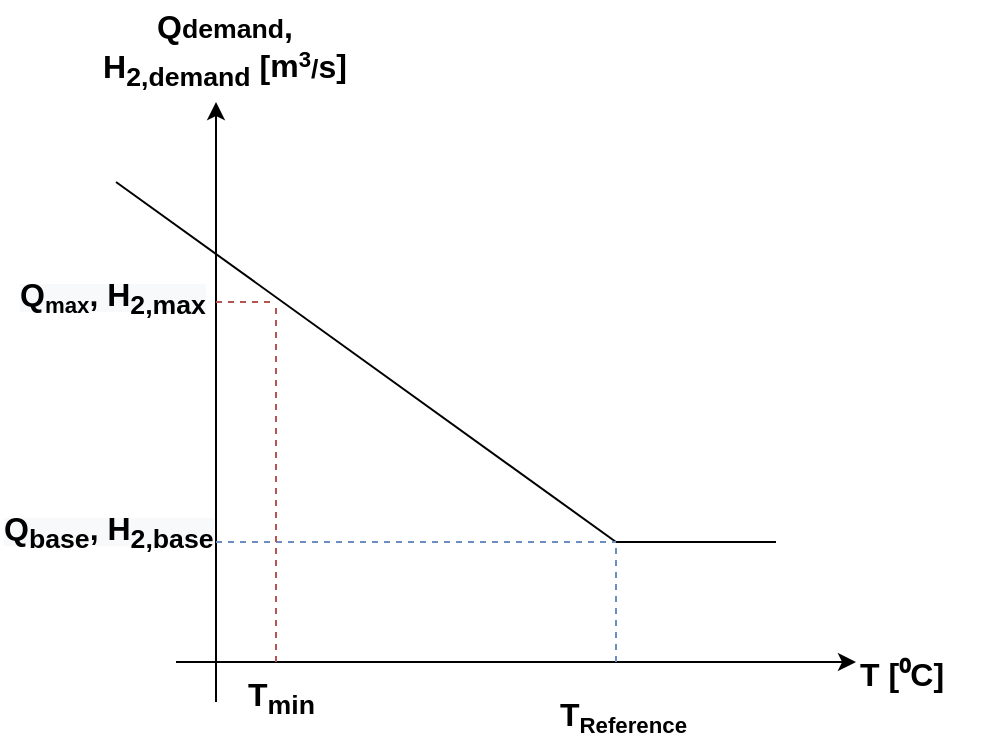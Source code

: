 <mxfile version="13.6.4" type="device"><diagram id="uENT8EwtCRzshXJMfCNn" name="Page-1"><mxGraphModel dx="1309" dy="676" grid="0" gridSize="10" guides="1" tooltips="1" connect="1" arrows="1" fold="1" page="1" pageScale="1" pageWidth="827" pageHeight="583" math="0" shadow="0"><root><mxCell id="0"/><mxCell id="1" parent="0"/><mxCell id="ZS5Np8aIJkIpNYm2n6QB-1" value="" style="endArrow=classic;html=1;" parent="1" edge="1"><mxGeometry width="50" height="50" relative="1" as="geometry"><mxPoint x="360" y="380" as="sourcePoint"/><mxPoint x="360" y="80" as="targetPoint"/></mxGeometry></mxCell><mxCell id="ZS5Np8aIJkIpNYm2n6QB-3" value="" style="endArrow=classic;html=1;" parent="1" edge="1"><mxGeometry width="50" height="50" relative="1" as="geometry"><mxPoint x="340" y="360" as="sourcePoint"/><mxPoint x="680" y="360" as="targetPoint"/></mxGeometry></mxCell><mxCell id="ZS5Np8aIJkIpNYm2n6QB-4" value="" style="endArrow=none;html=1;" parent="1" edge="1"><mxGeometry width="50" height="50" relative="1" as="geometry"><mxPoint x="560" y="300" as="sourcePoint"/><mxPoint x="310" y="120" as="targetPoint"/></mxGeometry></mxCell><mxCell id="ZS5Np8aIJkIpNYm2n6QB-5" value="" style="endArrow=none;html=1;" parent="1" edge="1"><mxGeometry width="50" height="50" relative="1" as="geometry"><mxPoint x="560" y="300" as="sourcePoint"/><mxPoint x="640" y="300" as="targetPoint"/></mxGeometry></mxCell><mxCell id="ZS5Np8aIJkIpNYm2n6QB-6" value="" style="endArrow=none;dashed=1;html=1;fillColor=#dae8fc;strokeColor=#6c8ebf;" parent="1" edge="1"><mxGeometry width="50" height="50" relative="1" as="geometry"><mxPoint x="360" y="300" as="sourcePoint"/><mxPoint x="560" y="300" as="targetPoint"/></mxGeometry></mxCell><mxCell id="ZS5Np8aIJkIpNYm2n6QB-8" value="" style="endArrow=none;dashed=1;html=1;fillColor=#dae8fc;strokeColor=#6c8ebf;" parent="1" edge="1"><mxGeometry width="50" height="50" relative="1" as="geometry"><mxPoint x="560" y="360" as="sourcePoint"/><mxPoint x="560" y="300" as="targetPoint"/></mxGeometry></mxCell><mxCell id="ZS5Np8aIJkIpNYm2n6QB-9" value="&lt;b&gt;&lt;font style=&quot;font-size: 16px&quot;&gt;Q&lt;/font&gt;&lt;font&gt;&lt;span style=&quot;font-size: 13.333px&quot;&gt;demand&lt;/span&gt;&lt;span style=&quot;font-size: 16px&quot;&gt;, H&lt;/span&gt;&lt;span style=&quot;font-size: 16px&quot;&gt;&lt;sub&gt;2,demand&lt;/sub&gt;&lt;/span&gt;&lt;sub style=&quot;font-size: 16px&quot;&gt;&amp;nbsp;&lt;/sub&gt;&lt;span style=&quot;font-size: 16px&quot;&gt;[&lt;/span&gt;&lt;/font&gt;&lt;/b&gt;&lt;b style=&quot;font-family: &amp;#34;helvetica&amp;#34; ; font-size: 16px&quot;&gt;m&lt;/b&gt;&lt;b style=&quot;font-family: &amp;#34;helvetica&amp;#34;&quot;&gt;&lt;span style=&quot;font-size: 13.333px&quot;&gt;&lt;sup style=&quot;vertical-align: super&quot;&gt;3&lt;/sup&gt;/&lt;/span&gt;&lt;span style=&quot;font-size: 16px&quot;&gt;s&lt;/span&gt;&lt;/b&gt;&lt;b style=&quot;font-size: 16px&quot;&gt;&lt;font style=&quot;font-size: 16px&quot;&gt;]&lt;/font&gt;&lt;/b&gt;" style="text;html=1;strokeColor=none;fillColor=none;align=center;verticalAlign=middle;whiteSpace=wrap;rounded=0;" parent="1" vertex="1"><mxGeometry x="284" y="29" width="161" height="50" as="geometry"/></mxCell><mxCell id="ZS5Np8aIJkIpNYm2n6QB-10" value="&lt;b style=&quot;color: rgb(0 , 0 , 0) ; font-family: &amp;#34;helvetica&amp;#34; ; font-style: normal ; letter-spacing: normal ; text-align: center ; text-indent: 0px ; text-transform: none ; word-spacing: 0px ; background-color: rgb(248 , 249 , 250)&quot;&gt;&lt;font style=&quot;font-size: 16px&quot;&gt;Q&lt;/font&gt;&lt;font style=&quot;font-size: 13.333px&quot;&gt;&lt;sub&gt;max&lt;/sub&gt;&lt;/font&gt;&lt;font&gt;&lt;span style=&quot;font-size: 16px&quot;&gt;, H&lt;/span&gt;&lt;span style=&quot;font-size: 16px&quot;&gt;&lt;sub&gt;2,max&lt;/sub&gt;&lt;/span&gt;&lt;/font&gt;&lt;/b&gt;" style="text;whiteSpace=wrap;html=1;" parent="1" vertex="1"><mxGeometry x="260" y="160" width="100" height="30" as="geometry"/></mxCell><mxCell id="ZS5Np8aIJkIpNYm2n6QB-11" value="" style="endArrow=none;dashed=1;html=1;fillColor=#f8cecc;strokeColor=#b85450;" parent="1" edge="1"><mxGeometry width="50" height="50" relative="1" as="geometry"><mxPoint x="390" y="360" as="sourcePoint"/><mxPoint x="390" y="180" as="targetPoint"/></mxGeometry></mxCell><mxCell id="ZS5Np8aIJkIpNYm2n6QB-12" value="&lt;div style=&quot;text-align: center&quot;&gt;&lt;span style=&quot;font-size: 16px&quot;&gt;&lt;font face=&quot;helvetica&quot;&gt;&lt;b&gt;T&lt;sub&gt;min&lt;/sub&gt;&lt;/b&gt;&lt;/font&gt;&lt;/span&gt;&lt;/div&gt;" style="text;whiteSpace=wrap;html=1;" parent="1" vertex="1"><mxGeometry x="374" y="360" width="40" height="30" as="geometry"/></mxCell><mxCell id="ZS5Np8aIJkIpNYm2n6QB-13" value="&lt;div style=&quot;text-align: center&quot;&gt;&lt;font face=&quot;helvetica&quot;&gt;&lt;span style=&quot;font-size: 16px&quot;&gt;&lt;b&gt;T [&lt;/b&gt;&lt;/span&gt;&lt;/font&gt;&lt;span style=&quot;font-family: &amp;#34;arial&amp;#34; , sans-serif ; text-align: left&quot;&gt;&lt;b&gt;&lt;font style=&quot;font-size: 16px&quot;&gt;⁰&lt;/font&gt;&lt;/b&gt;&lt;/span&gt;&lt;b style=&quot;font-size: 16px ; font-family: &amp;#34;helvetica&amp;#34;&quot;&gt;C]&lt;/b&gt;&lt;/div&gt;" style="text;whiteSpace=wrap;html=1;" parent="1" vertex="1"><mxGeometry x="680" y="350" width="71" height="30" as="geometry"/></mxCell><mxCell id="ZS5Np8aIJkIpNYm2n6QB-17" value="&lt;b style=&quot;color: rgb(0 , 0 , 0) ; font-family: &amp;#34;helvetica&amp;#34; ; font-style: normal ; letter-spacing: normal ; text-align: center ; text-indent: 0px ; text-transform: none ; word-spacing: 0px ; background-color: rgb(248 , 249 , 250)&quot;&gt;&lt;font style=&quot;font-size: 16px&quot;&gt;Q&lt;/font&gt;&lt;font&gt;&lt;font style=&quot;font-size: 16px&quot;&gt;&lt;sub&gt;base&lt;/sub&gt;&lt;/font&gt;&lt;span style=&quot;font-size: 16px&quot;&gt;, H&lt;/span&gt;&lt;span style=&quot;font-size: 16px&quot;&gt;&lt;sub&gt;2,base&lt;/sub&gt;&lt;/span&gt;&lt;/font&gt;&lt;/b&gt;" style="text;whiteSpace=wrap;html=1;" parent="1" vertex="1"><mxGeometry x="252" y="277" width="116" height="30" as="geometry"/></mxCell><mxCell id="ZS5Np8aIJkIpNYm2n6QB-20" value="" style="endArrow=none;dashed=1;html=1;fillColor=#f8cecc;strokeColor=#b85450;" parent="1" edge="1"><mxGeometry width="50" height="50" relative="1" as="geometry"><mxPoint x="360" y="180" as="sourcePoint"/><mxPoint x="390" y="180" as="targetPoint"/></mxGeometry></mxCell><mxCell id="ZS5Np8aIJkIpNYm2n6QB-22" value="&lt;div style=&quot;text-align: center&quot;&gt;&lt;span&gt;&lt;font face=&quot;helvetica&quot;&gt;&lt;b&gt;&lt;span style=&quot;font-size: 16px&quot;&gt;T&lt;/span&gt;&lt;span style=&quot;font-size: 13.333px&quot;&gt;&lt;sub&gt;Reference&lt;/sub&gt;&lt;/span&gt;&lt;/b&gt;&lt;/font&gt;&lt;/span&gt;&lt;/div&gt;" style="text;whiteSpace=wrap;html=1;" parent="1" vertex="1"><mxGeometry x="530" y="370" width="71" height="30" as="geometry"/></mxCell></root></mxGraphModel></diagram></mxfile>